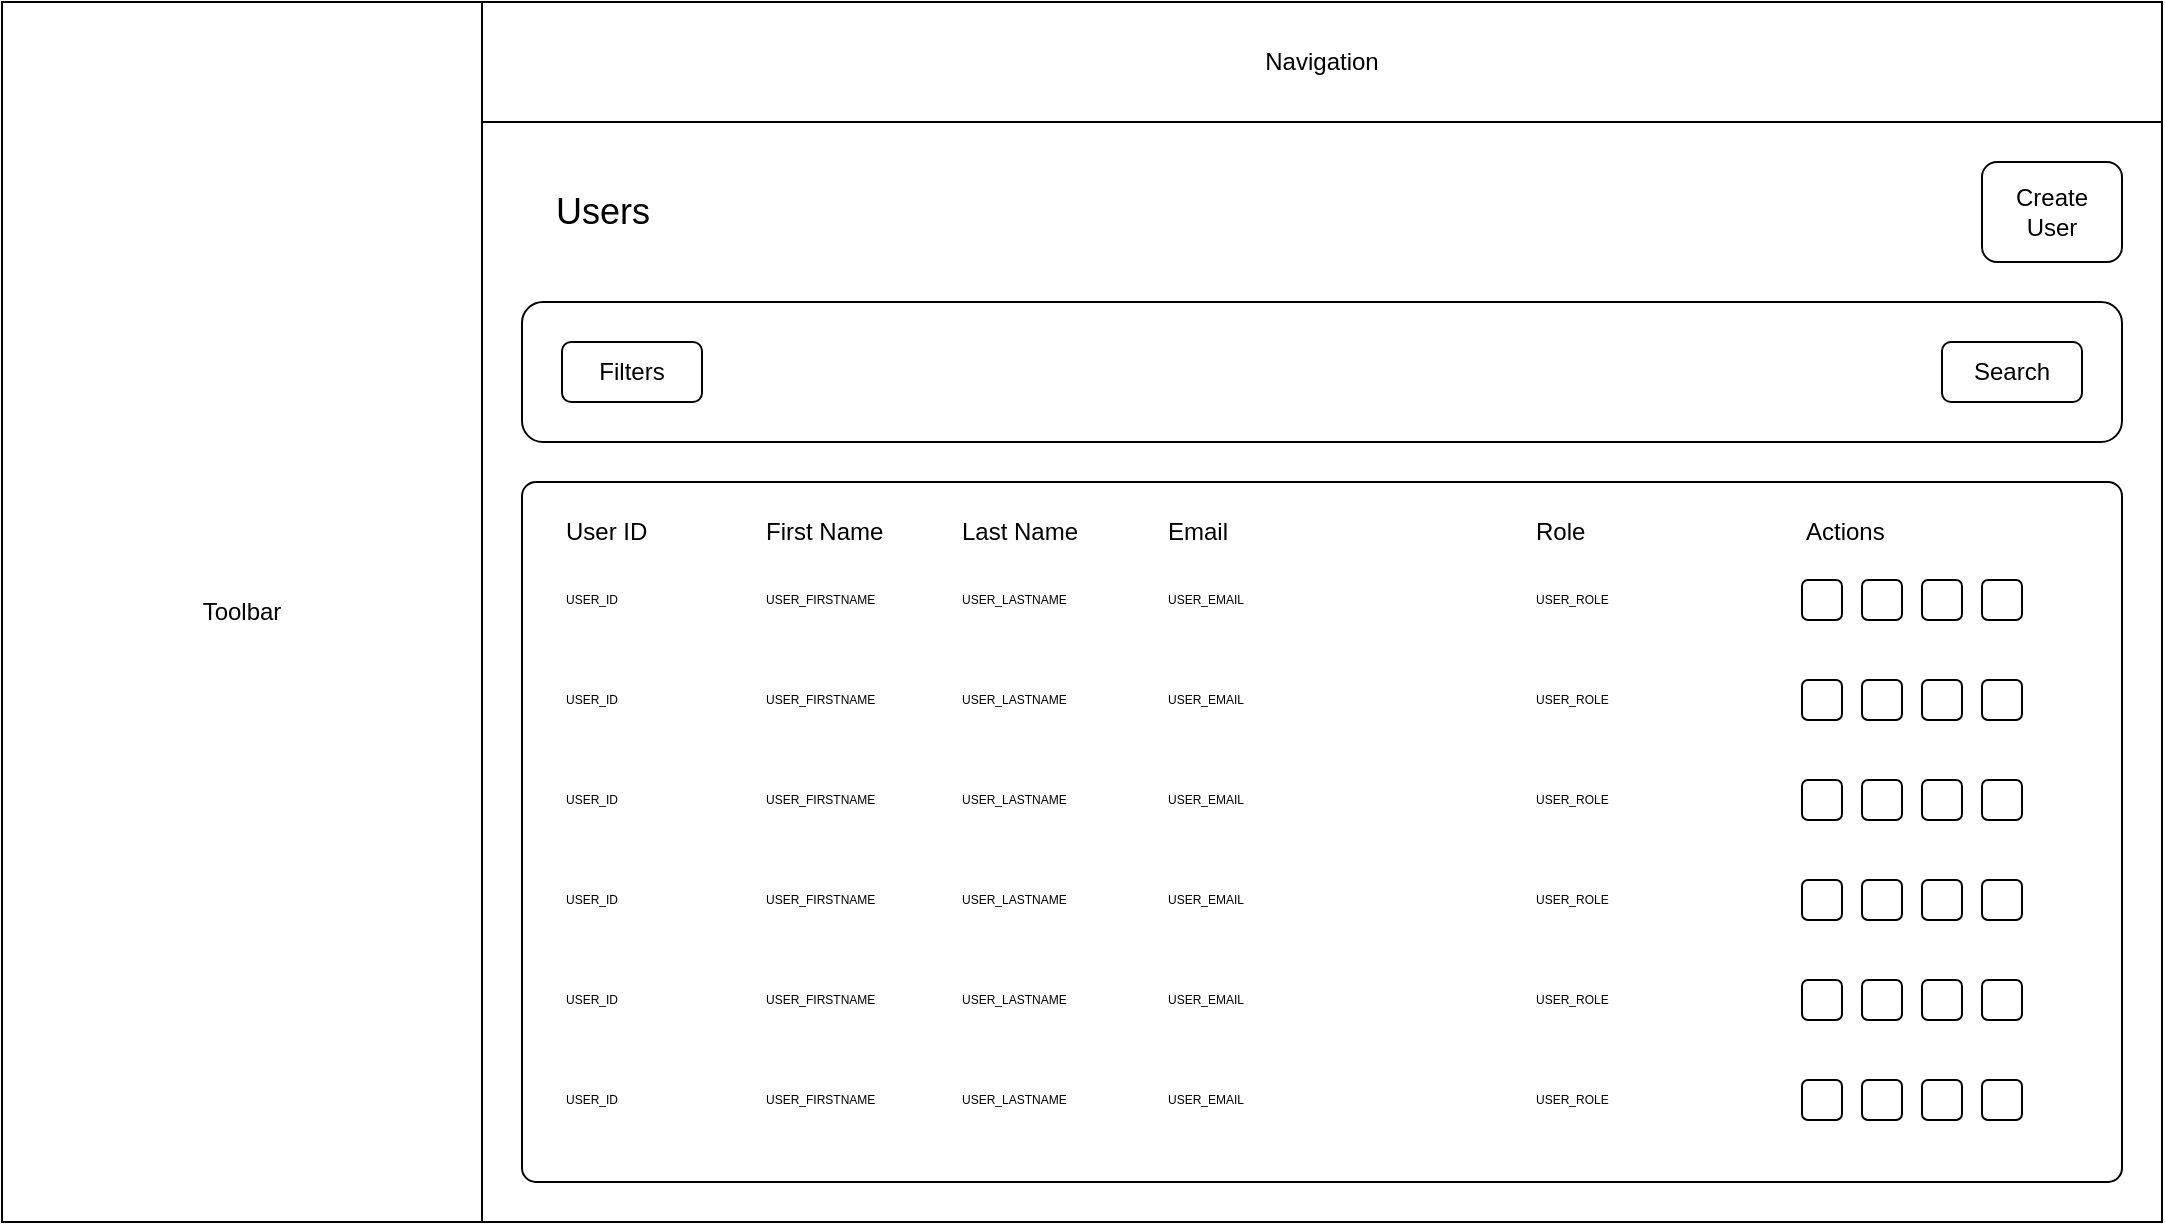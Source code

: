 <mxfile>
    <diagram id="FTg8HaYWv7W5L9TOFE8W" name="Page-1">
        <mxGraphModel dx="1386" dy="779" grid="1" gridSize="10" guides="1" tooltips="1" connect="1" arrows="1" fold="1" page="1" pageScale="1" pageWidth="1169" pageHeight="827" math="0" shadow="0">
            <root>
                <mxCell id="0"/>
                <mxCell id="1" parent="0"/>
                <mxCell id="2" value="Toolbar" style="rounded=0;whiteSpace=wrap;html=1;" vertex="1" parent="1">
                    <mxGeometry x="40" y="100" width="240" height="610" as="geometry"/>
                </mxCell>
                <mxCell id="3" value="Navigation" style="rounded=0;whiteSpace=wrap;html=1;" vertex="1" parent="1">
                    <mxGeometry x="280" y="100" width="840" height="60" as="geometry"/>
                </mxCell>
                <mxCell id="4" value="" style="rounded=0;whiteSpace=wrap;html=1;" vertex="1" parent="1">
                    <mxGeometry x="280" y="160" width="840" height="550" as="geometry"/>
                </mxCell>
                <mxCell id="5" value="Users" style="text;html=1;align=center;verticalAlign=middle;resizable=0;points=[];autosize=1;strokeColor=none;fillColor=none;fontSize=18;" vertex="1" parent="1">
                    <mxGeometry x="305" y="185" width="70" height="40" as="geometry"/>
                </mxCell>
                <mxCell id="6" value="Create&lt;br style=&quot;font-size: 12px;&quot;&gt;User" style="rounded=1;whiteSpace=wrap;html=1;fontSize=12;" vertex="1" parent="1">
                    <mxGeometry x="1030" y="180" width="70" height="50" as="geometry"/>
                </mxCell>
                <mxCell id="7" value="" style="rounded=1;whiteSpace=wrap;html=1;fontSize=12;" vertex="1" parent="1">
                    <mxGeometry x="300" y="250" width="800" height="70" as="geometry"/>
                </mxCell>
                <mxCell id="8" value="Filters" style="rounded=1;whiteSpace=wrap;html=1;fontSize=12;" vertex="1" parent="1">
                    <mxGeometry x="320" y="270" width="70" height="30" as="geometry"/>
                </mxCell>
                <mxCell id="9" value="Search" style="rounded=1;whiteSpace=wrap;html=1;fontSize=12;" vertex="1" parent="1">
                    <mxGeometry x="1010" y="270" width="70" height="30" as="geometry"/>
                </mxCell>
                <mxCell id="10" value="" style="rounded=1;whiteSpace=wrap;html=1;fontSize=12;arcSize=2;" vertex="1" parent="1">
                    <mxGeometry x="300" y="340" width="800" height="350" as="geometry"/>
                </mxCell>
                <mxCell id="11" value="User ID" style="text;html=1;align=left;verticalAlign=middle;resizable=0;points=[];autosize=1;strokeColor=none;fillColor=none;fontSize=12;" vertex="1" parent="1">
                    <mxGeometry x="320" y="350" width="60" height="30" as="geometry"/>
                </mxCell>
                <mxCell id="13" value="USER_ID" style="text;html=1;align=left;verticalAlign=middle;resizable=0;points=[];autosize=1;strokeColor=none;fillColor=none;fontSize=6;" vertex="1" parent="1">
                    <mxGeometry x="320" y="389" width="50" height="20" as="geometry"/>
                </mxCell>
                <mxCell id="14" value="Email" style="text;html=1;align=left;verticalAlign=middle;resizable=0;points=[];autosize=1;strokeColor=none;fillColor=none;fontSize=12;" vertex="1" parent="1">
                    <mxGeometry x="621" y="350" width="50" height="30" as="geometry"/>
                </mxCell>
                <mxCell id="15" value="USER_EMAIL" style="text;html=1;align=left;verticalAlign=middle;resizable=0;points=[];autosize=1;strokeColor=none;fillColor=none;fontSize=6;" vertex="1" parent="1">
                    <mxGeometry x="621" y="389" width="60" height="20" as="geometry"/>
                </mxCell>
                <mxCell id="16" value="USER_ID" style="text;html=1;align=left;verticalAlign=middle;resizable=0;points=[];autosize=1;strokeColor=none;fillColor=none;fontSize=6;" vertex="1" parent="1">
                    <mxGeometry x="320" y="439" width="50" height="20" as="geometry"/>
                </mxCell>
                <mxCell id="17" value="USER_EMAIL" style="text;html=1;align=left;verticalAlign=middle;resizable=0;points=[];autosize=1;strokeColor=none;fillColor=none;fontSize=6;" vertex="1" parent="1">
                    <mxGeometry x="621" y="439" width="60" height="20" as="geometry"/>
                </mxCell>
                <mxCell id="18" value="USER_ID" style="text;html=1;align=left;verticalAlign=middle;resizable=0;points=[];autosize=1;strokeColor=none;fillColor=none;fontSize=6;" vertex="1" parent="1">
                    <mxGeometry x="320" y="489" width="50" height="20" as="geometry"/>
                </mxCell>
                <mxCell id="19" value="USER_EMAIL" style="text;html=1;align=left;verticalAlign=middle;resizable=0;points=[];autosize=1;strokeColor=none;fillColor=none;fontSize=6;" vertex="1" parent="1">
                    <mxGeometry x="621" y="489" width="60" height="20" as="geometry"/>
                </mxCell>
                <mxCell id="20" value="USER_ID" style="text;html=1;align=left;verticalAlign=middle;resizable=0;points=[];autosize=1;strokeColor=none;fillColor=none;fontSize=6;" vertex="1" parent="1">
                    <mxGeometry x="320" y="539" width="50" height="20" as="geometry"/>
                </mxCell>
                <mxCell id="21" value="USER_EMAIL" style="text;html=1;align=left;verticalAlign=middle;resizable=0;points=[];autosize=1;strokeColor=none;fillColor=none;fontSize=6;" vertex="1" parent="1">
                    <mxGeometry x="621" y="539" width="60" height="20" as="geometry"/>
                </mxCell>
                <mxCell id="22" value="USER_ID" style="text;html=1;align=left;verticalAlign=middle;resizable=0;points=[];autosize=1;strokeColor=none;fillColor=none;fontSize=6;" vertex="1" parent="1">
                    <mxGeometry x="320" y="589" width="50" height="20" as="geometry"/>
                </mxCell>
                <mxCell id="23" value="USER_EMAIL" style="text;html=1;align=left;verticalAlign=middle;resizable=0;points=[];autosize=1;strokeColor=none;fillColor=none;fontSize=6;" vertex="1" parent="1">
                    <mxGeometry x="621" y="589" width="60" height="20" as="geometry"/>
                </mxCell>
                <mxCell id="24" value="USER_ID" style="text;html=1;align=left;verticalAlign=middle;resizable=0;points=[];autosize=1;strokeColor=none;fillColor=none;fontSize=6;" vertex="1" parent="1">
                    <mxGeometry x="320" y="639" width="50" height="20" as="geometry"/>
                </mxCell>
                <mxCell id="25" value="USER_EMAIL" style="text;html=1;align=left;verticalAlign=middle;resizable=0;points=[];autosize=1;strokeColor=none;fillColor=none;fontSize=6;" vertex="1" parent="1">
                    <mxGeometry x="621" y="639" width="60" height="20" as="geometry"/>
                </mxCell>
                <mxCell id="30" value="USER_FIRSTNAME" style="text;html=1;align=left;verticalAlign=middle;resizable=0;points=[];autosize=1;strokeColor=none;fillColor=none;fontSize=6;" vertex="1" parent="1">
                    <mxGeometry x="420" y="589" width="80" height="20" as="geometry"/>
                </mxCell>
                <mxCell id="31" value="USER_FIRSTNAME" style="text;html=1;align=left;verticalAlign=middle;resizable=0;points=[];autosize=1;strokeColor=none;fillColor=none;fontSize=6;" vertex="1" parent="1">
                    <mxGeometry x="420" y="639" width="80" height="20" as="geometry"/>
                </mxCell>
                <mxCell id="32" value="First Name" style="text;html=1;align=left;verticalAlign=middle;resizable=0;points=[];autosize=1;strokeColor=none;fillColor=none;fontSize=12;" vertex="1" parent="1">
                    <mxGeometry x="420" y="350" width="80" height="30" as="geometry"/>
                </mxCell>
                <mxCell id="33" value="USER_FIRSTNAME" style="text;html=1;align=left;verticalAlign=middle;resizable=0;points=[];autosize=1;strokeColor=none;fillColor=none;fontSize=6;" vertex="1" parent="1">
                    <mxGeometry x="420" y="389" width="80" height="20" as="geometry"/>
                </mxCell>
                <mxCell id="34" value="USER_FIRSTNAME" style="text;html=1;align=left;verticalAlign=middle;resizable=0;points=[];autosize=1;strokeColor=none;fillColor=none;fontSize=6;" vertex="1" parent="1">
                    <mxGeometry x="420" y="439" width="80" height="20" as="geometry"/>
                </mxCell>
                <mxCell id="35" value="USER_FIRSTNAME" style="text;html=1;align=left;verticalAlign=middle;resizable=0;points=[];autosize=1;strokeColor=none;fillColor=none;fontSize=6;" vertex="1" parent="1">
                    <mxGeometry x="420" y="489" width="80" height="20" as="geometry"/>
                </mxCell>
                <mxCell id="36" value="USER_FIRSTNAME" style="text;html=1;align=left;verticalAlign=middle;resizable=0;points=[];autosize=1;strokeColor=none;fillColor=none;fontSize=6;" vertex="1" parent="1">
                    <mxGeometry x="420" y="539" width="80" height="20" as="geometry"/>
                </mxCell>
                <mxCell id="37" value="USER_LASTNAME" style="text;html=1;align=left;verticalAlign=middle;resizable=0;points=[];autosize=1;strokeColor=none;fillColor=none;fontSize=6;" vertex="1" parent="1">
                    <mxGeometry x="518" y="589" width="80" height="20" as="geometry"/>
                </mxCell>
                <mxCell id="38" value="USER_LASTNAME" style="text;html=1;align=left;verticalAlign=middle;resizable=0;points=[];autosize=1;strokeColor=none;fillColor=none;fontSize=6;" vertex="1" parent="1">
                    <mxGeometry x="518" y="639" width="80" height="20" as="geometry"/>
                </mxCell>
                <mxCell id="39" value="Last Name" style="text;html=1;align=left;verticalAlign=middle;resizable=0;points=[];autosize=1;strokeColor=none;fillColor=none;fontSize=12;" vertex="1" parent="1">
                    <mxGeometry x="518" y="350" width="80" height="30" as="geometry"/>
                </mxCell>
                <mxCell id="40" value="USER_LASTNAME" style="text;html=1;align=left;verticalAlign=middle;resizable=0;points=[];autosize=1;strokeColor=none;fillColor=none;fontSize=6;" vertex="1" parent="1">
                    <mxGeometry x="518" y="389" width="80" height="20" as="geometry"/>
                </mxCell>
                <mxCell id="41" value="USER_LASTNAME" style="text;html=1;align=left;verticalAlign=middle;resizable=0;points=[];autosize=1;strokeColor=none;fillColor=none;fontSize=6;" vertex="1" parent="1">
                    <mxGeometry x="518" y="439" width="80" height="20" as="geometry"/>
                </mxCell>
                <mxCell id="42" value="USER_LASTNAME" style="text;html=1;align=left;verticalAlign=middle;resizable=0;points=[];autosize=1;strokeColor=none;fillColor=none;fontSize=6;" vertex="1" parent="1">
                    <mxGeometry x="518" y="489" width="80" height="20" as="geometry"/>
                </mxCell>
                <mxCell id="43" value="USER_LASTNAME" style="text;html=1;align=left;verticalAlign=middle;resizable=0;points=[];autosize=1;strokeColor=none;fillColor=none;fontSize=6;" vertex="1" parent="1">
                    <mxGeometry x="518" y="539" width="80" height="20" as="geometry"/>
                </mxCell>
                <mxCell id="44" value="Role" style="text;html=1;align=left;verticalAlign=middle;resizable=0;points=[];autosize=1;strokeColor=none;fillColor=none;fontSize=12;" vertex="1" parent="1">
                    <mxGeometry x="805" y="350" width="50" height="30" as="geometry"/>
                </mxCell>
                <mxCell id="45" value="USER_ROLE" style="text;html=1;align=left;verticalAlign=middle;resizable=0;points=[];autosize=1;strokeColor=none;fillColor=none;fontSize=6;" vertex="1" parent="1">
                    <mxGeometry x="805" y="389" width="60" height="20" as="geometry"/>
                </mxCell>
                <mxCell id="46" value="USER_ROLE" style="text;html=1;align=left;verticalAlign=middle;resizable=0;points=[];autosize=1;strokeColor=none;fillColor=none;fontSize=6;" vertex="1" parent="1">
                    <mxGeometry x="805" y="439" width="60" height="20" as="geometry"/>
                </mxCell>
                <mxCell id="47" value="USER_ROLE" style="text;html=1;align=left;verticalAlign=middle;resizable=0;points=[];autosize=1;strokeColor=none;fillColor=none;fontSize=6;" vertex="1" parent="1">
                    <mxGeometry x="805" y="489" width="60" height="20" as="geometry"/>
                </mxCell>
                <mxCell id="48" value="USER_ROLE" style="text;html=1;align=left;verticalAlign=middle;resizable=0;points=[];autosize=1;strokeColor=none;fillColor=none;fontSize=6;" vertex="1" parent="1">
                    <mxGeometry x="805" y="539" width="60" height="20" as="geometry"/>
                </mxCell>
                <mxCell id="49" value="USER_ROLE" style="text;html=1;align=left;verticalAlign=middle;resizable=0;points=[];autosize=1;strokeColor=none;fillColor=none;fontSize=6;" vertex="1" parent="1">
                    <mxGeometry x="805" y="589" width="60" height="20" as="geometry"/>
                </mxCell>
                <mxCell id="50" value="USER_ROLE" style="text;html=1;align=left;verticalAlign=middle;resizable=0;points=[];autosize=1;strokeColor=none;fillColor=none;fontSize=6;" vertex="1" parent="1">
                    <mxGeometry x="805" y="639" width="60" height="20" as="geometry"/>
                </mxCell>
                <mxCell id="51" value="Actions" style="text;html=1;align=left;verticalAlign=middle;resizable=0;points=[];autosize=1;strokeColor=none;fillColor=none;fontSize=12;" vertex="1" parent="1">
                    <mxGeometry x="940" y="350" width="60" height="30" as="geometry"/>
                </mxCell>
                <mxCell id="58" value="" style="rounded=1;whiteSpace=wrap;html=1;" vertex="1" parent="1">
                    <mxGeometry x="940" y="389" width="20" height="20" as="geometry"/>
                </mxCell>
                <mxCell id="59" value="" style="rounded=1;whiteSpace=wrap;html=1;" vertex="1" parent="1">
                    <mxGeometry x="970" y="389" width="20" height="20" as="geometry"/>
                </mxCell>
                <mxCell id="60" value="" style="rounded=1;whiteSpace=wrap;html=1;" vertex="1" parent="1">
                    <mxGeometry x="1000" y="389" width="20" height="20" as="geometry"/>
                </mxCell>
                <mxCell id="61" value="" style="rounded=1;whiteSpace=wrap;html=1;" vertex="1" parent="1">
                    <mxGeometry x="1030" y="389" width="20" height="20" as="geometry"/>
                </mxCell>
                <mxCell id="62" value="" style="rounded=1;whiteSpace=wrap;html=1;" vertex="1" parent="1">
                    <mxGeometry x="940" y="439" width="20" height="20" as="geometry"/>
                </mxCell>
                <mxCell id="63" value="" style="rounded=1;whiteSpace=wrap;html=1;" vertex="1" parent="1">
                    <mxGeometry x="970" y="439" width="20" height="20" as="geometry"/>
                </mxCell>
                <mxCell id="64" value="" style="rounded=1;whiteSpace=wrap;html=1;" vertex="1" parent="1">
                    <mxGeometry x="1000" y="439" width="20" height="20" as="geometry"/>
                </mxCell>
                <mxCell id="65" value="" style="rounded=1;whiteSpace=wrap;html=1;" vertex="1" parent="1">
                    <mxGeometry x="1030" y="439" width="20" height="20" as="geometry"/>
                </mxCell>
                <mxCell id="66" value="" style="rounded=1;whiteSpace=wrap;html=1;" vertex="1" parent="1">
                    <mxGeometry x="940" y="489" width="20" height="20" as="geometry"/>
                </mxCell>
                <mxCell id="67" value="" style="rounded=1;whiteSpace=wrap;html=1;" vertex="1" parent="1">
                    <mxGeometry x="970" y="489" width="20" height="20" as="geometry"/>
                </mxCell>
                <mxCell id="68" value="" style="rounded=1;whiteSpace=wrap;html=1;" vertex="1" parent="1">
                    <mxGeometry x="1000" y="489" width="20" height="20" as="geometry"/>
                </mxCell>
                <mxCell id="69" value="" style="rounded=1;whiteSpace=wrap;html=1;" vertex="1" parent="1">
                    <mxGeometry x="1030" y="489" width="20" height="20" as="geometry"/>
                </mxCell>
                <mxCell id="70" value="" style="rounded=1;whiteSpace=wrap;html=1;" vertex="1" parent="1">
                    <mxGeometry x="940" y="539" width="20" height="20" as="geometry"/>
                </mxCell>
                <mxCell id="71" value="" style="rounded=1;whiteSpace=wrap;html=1;" vertex="1" parent="1">
                    <mxGeometry x="970" y="539" width="20" height="20" as="geometry"/>
                </mxCell>
                <mxCell id="72" value="" style="rounded=1;whiteSpace=wrap;html=1;" vertex="1" parent="1">
                    <mxGeometry x="1000" y="539" width="20" height="20" as="geometry"/>
                </mxCell>
                <mxCell id="73" value="" style="rounded=1;whiteSpace=wrap;html=1;" vertex="1" parent="1">
                    <mxGeometry x="1030" y="539" width="20" height="20" as="geometry"/>
                </mxCell>
                <mxCell id="74" value="" style="rounded=1;whiteSpace=wrap;html=1;" vertex="1" parent="1">
                    <mxGeometry x="940" y="589" width="20" height="20" as="geometry"/>
                </mxCell>
                <mxCell id="75" value="" style="rounded=1;whiteSpace=wrap;html=1;" vertex="1" parent="1">
                    <mxGeometry x="970" y="589" width="20" height="20" as="geometry"/>
                </mxCell>
                <mxCell id="76" value="" style="rounded=1;whiteSpace=wrap;html=1;" vertex="1" parent="1">
                    <mxGeometry x="1000" y="589" width="20" height="20" as="geometry"/>
                </mxCell>
                <mxCell id="77" value="" style="rounded=1;whiteSpace=wrap;html=1;" vertex="1" parent="1">
                    <mxGeometry x="1030" y="589" width="20" height="20" as="geometry"/>
                </mxCell>
                <mxCell id="78" value="" style="rounded=1;whiteSpace=wrap;html=1;" vertex="1" parent="1">
                    <mxGeometry x="940" y="639" width="20" height="20" as="geometry"/>
                </mxCell>
                <mxCell id="79" value="" style="rounded=1;whiteSpace=wrap;html=1;" vertex="1" parent="1">
                    <mxGeometry x="970" y="639" width="20" height="20" as="geometry"/>
                </mxCell>
                <mxCell id="80" value="" style="rounded=1;whiteSpace=wrap;html=1;" vertex="1" parent="1">
                    <mxGeometry x="1000" y="639" width="20" height="20" as="geometry"/>
                </mxCell>
                <mxCell id="81" value="" style="rounded=1;whiteSpace=wrap;html=1;" vertex="1" parent="1">
                    <mxGeometry x="1030" y="639" width="20" height="20" as="geometry"/>
                </mxCell>
            </root>
        </mxGraphModel>
    </diagram>
</mxfile>